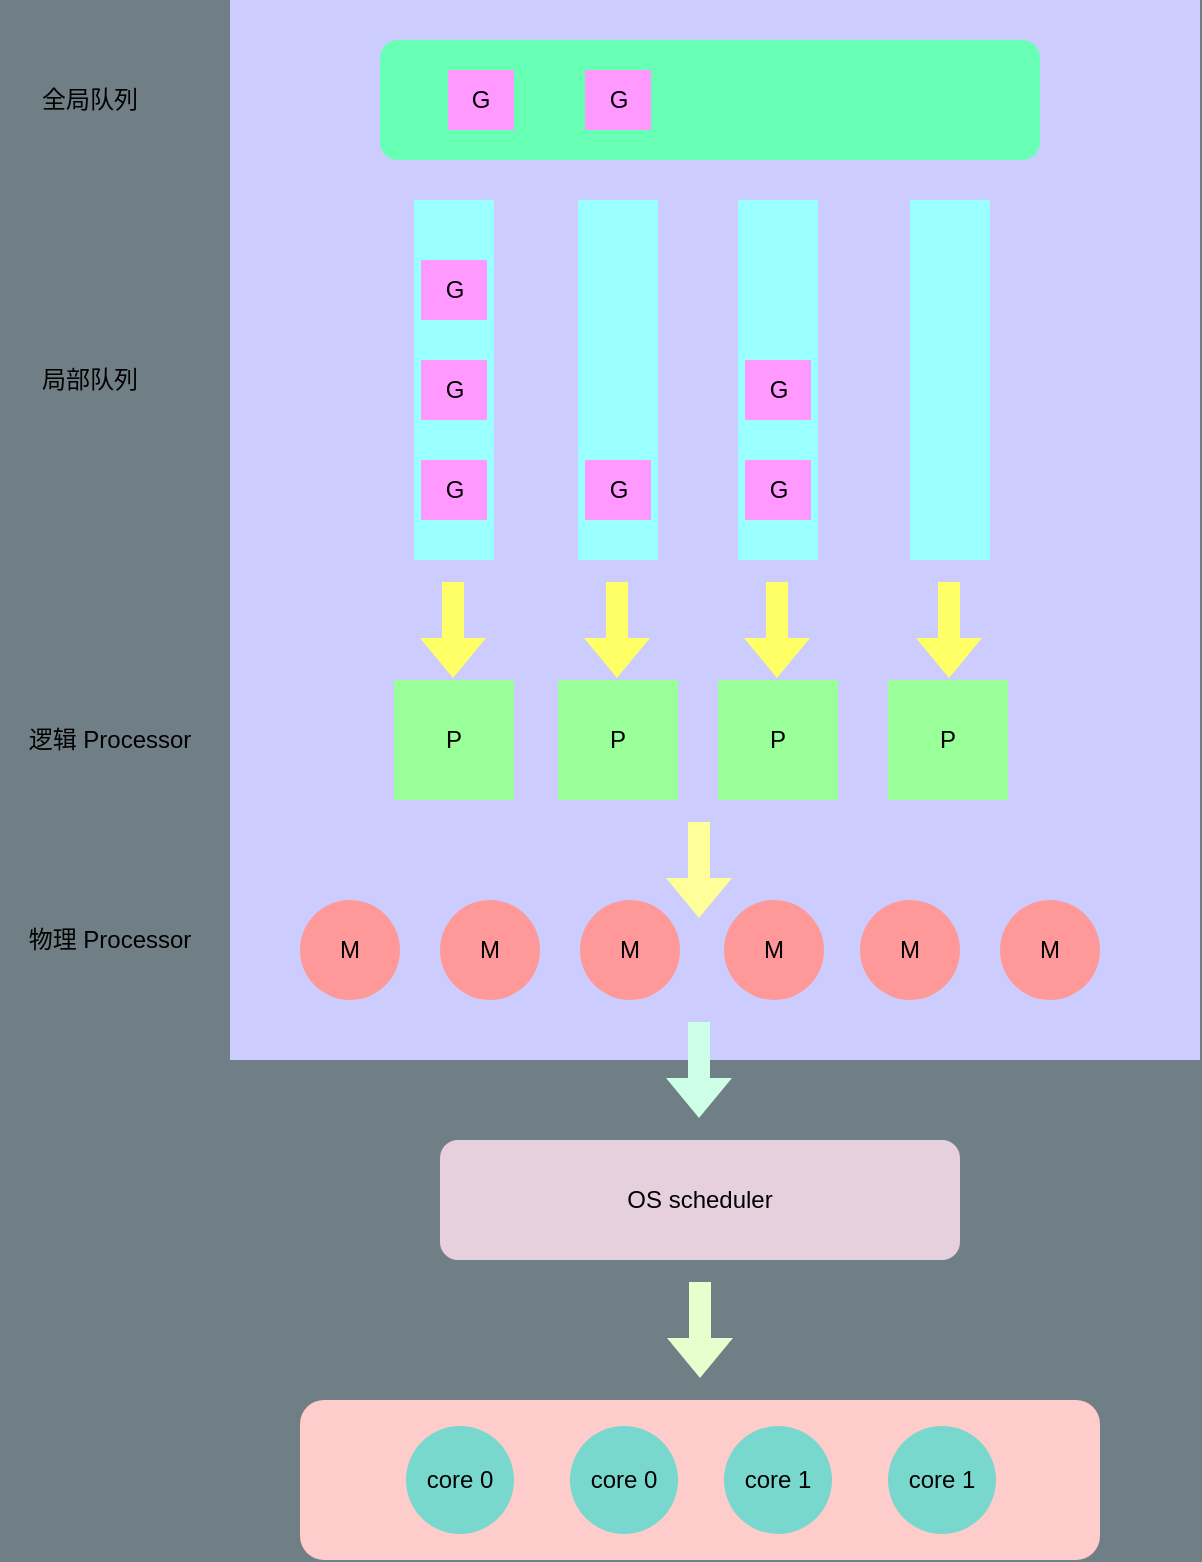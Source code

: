 <mxfile version="13.1.14" type="device"><diagram id="VSArOQDPkqbNzoKQu4Cz" name="第 1 页"><mxGraphModel dx="782" dy="1400" grid="1" gridSize="10" guides="1" tooltips="1" connect="1" arrows="1" fold="1" page="1" pageScale="1" pageWidth="1169" pageHeight="827" background="#707E86" math="0" shadow="0"><root><mxCell id="0"/><mxCell id="1" style="" parent="0"/><mxCell id="IDtUWkn6ooAZtFXca76--14" value="" style="rounded=0;whiteSpace=wrap;html=1;fillColor=#CCCCFF;strokeColor=none;" parent="1" vertex="1"><mxGeometry x="205" y="-130" width="485" height="530" as="geometry"/></mxCell><mxCell id="eAwTyqdy4qIgQUQSG2y4-1" value="" style="rounded=1;whiteSpace=wrap;html=1;fillColor=#FFCCCC;strokeColor=none;" parent="1" vertex="1"><mxGeometry x="240" y="570" width="400" height="80" as="geometry"/></mxCell><mxCell id="eAwTyqdy4qIgQUQSG2y4-2" value="core 0" style="ellipse;whiteSpace=wrap;html=1;aspect=fixed;fillColor=#79D8CE;gradientColor=none;strokeColor=none;" parent="1" vertex="1"><mxGeometry x="375" y="583" width="54" height="54" as="geometry"/></mxCell><mxCell id="eAwTyqdy4qIgQUQSG2y4-3" value="core 1" style="ellipse;whiteSpace=wrap;html=1;aspect=fixed;fillColor=#79D8CE;gradientColor=none;strokeColor=none;" parent="1" vertex="1"><mxGeometry x="452" y="583" width="54" height="54" as="geometry"/></mxCell><mxCell id="IDtUWkn6ooAZtFXca76--1" value="core 0" style="ellipse;whiteSpace=wrap;html=1;aspect=fixed;fillColor=#79D8CE;gradientColor=none;strokeColor=none;" parent="1" vertex="1"><mxGeometry x="293" y="583" width="54" height="54" as="geometry"/></mxCell><mxCell id="IDtUWkn6ooAZtFXca76--2" value="core 1" style="ellipse;whiteSpace=wrap;html=1;aspect=fixed;fillColor=#79D8CE;gradientColor=none;strokeColor=none;" parent="1" vertex="1"><mxGeometry x="534" y="583" width="54" height="54" as="geometry"/></mxCell><mxCell id="IDtUWkn6ooAZtFXca76--3" value="OS scheduler" style="rounded=1;whiteSpace=wrap;html=1;strokeColor=none;fillColor=#E6D0DE;" parent="1" vertex="1"><mxGeometry x="310" y="440" width="260" height="60" as="geometry"/></mxCell><mxCell id="IDtUWkn6ooAZtFXca76--4" value="" style="shape=flexArrow;endArrow=classic;html=1;strokeWidth=2;fillColor=#E6FFCC;strokeColor=none;" parent="1" edge="1"><mxGeometry width="50" height="50" relative="1" as="geometry"><mxPoint x="440" y="510" as="sourcePoint"/><mxPoint x="440" y="560" as="targetPoint"/></mxGeometry></mxCell><mxCell id="IDtUWkn6ooAZtFXca76--5" value="" style="shape=flexArrow;endArrow=classic;html=1;strokeWidth=2;fillColor=#CCFFE6;strokeColor=none;" parent="1" edge="1"><mxGeometry width="50" height="50" relative="1" as="geometry"><mxPoint x="439.5" y="380" as="sourcePoint"/><mxPoint x="439.5" y="430" as="targetPoint"/></mxGeometry></mxCell><mxCell id="IDtUWkn6ooAZtFXca76--7" value="M" style="ellipse;whiteSpace=wrap;html=1;aspect=fixed;fillColor=#FF9999;strokeColor=none;" parent="1" vertex="1"><mxGeometry x="240" y="320" width="50" height="50" as="geometry"/></mxCell><mxCell id="IDtUWkn6ooAZtFXca76--8" value="M" style="ellipse;whiteSpace=wrap;html=1;aspect=fixed;fillColor=#FF9999;strokeColor=none;" parent="1" vertex="1"><mxGeometry x="310" y="320" width="50" height="50" as="geometry"/></mxCell><mxCell id="IDtUWkn6ooAZtFXca76--9" value="M" style="ellipse;whiteSpace=wrap;html=1;aspect=fixed;fillColor=#FF9999;strokeColor=none;" parent="1" vertex="1"><mxGeometry x="380" y="320" width="50" height="50" as="geometry"/></mxCell><mxCell id="IDtUWkn6ooAZtFXca76--10" value="M" style="ellipse;whiteSpace=wrap;html=1;aspect=fixed;fillColor=#FF9999;strokeColor=none;" parent="1" vertex="1"><mxGeometry x="452" y="320" width="50" height="50" as="geometry"/></mxCell><mxCell id="IDtUWkn6ooAZtFXca76--11" value="M" style="ellipse;whiteSpace=wrap;html=1;aspect=fixed;fillColor=#FF9999;strokeColor=none;" parent="1" vertex="1"><mxGeometry x="520" y="320" width="50" height="50" as="geometry"/></mxCell><mxCell id="IDtUWkn6ooAZtFXca76--12" value="M" style="ellipse;whiteSpace=wrap;html=1;aspect=fixed;fillColor=#FF9999;strokeColor=none;" parent="1" vertex="1"><mxGeometry x="590" y="320" width="50" height="50" as="geometry"/></mxCell><mxCell id="IDtUWkn6ooAZtFXca76--15" value="P" style="whiteSpace=wrap;html=1;aspect=fixed;fillColor=#99FF99;strokeColor=none;" parent="1" vertex="1"><mxGeometry x="287" y="210" width="60" height="60" as="geometry"/></mxCell><mxCell id="IDtUWkn6ooAZtFXca76--16" value="P" style="whiteSpace=wrap;html=1;aspect=fixed;fillColor=#99FF99;strokeColor=none;" parent="1" vertex="1"><mxGeometry x="369" y="210" width="60" height="60" as="geometry"/></mxCell><mxCell id="IDtUWkn6ooAZtFXca76--17" value="P" style="whiteSpace=wrap;html=1;aspect=fixed;fillColor=#99FF99;strokeColor=none;" parent="1" vertex="1"><mxGeometry x="449" y="210" width="60" height="60" as="geometry"/></mxCell><mxCell id="IDtUWkn6ooAZtFXca76--18" value="P" style="whiteSpace=wrap;html=1;aspect=fixed;fillColor=#99FF99;strokeColor=none;" parent="1" vertex="1"><mxGeometry x="534" y="210" width="60" height="60" as="geometry"/></mxCell><mxCell id="IDtUWkn6ooAZtFXca76--19" value="" style="rounded=0;whiteSpace=wrap;html=1;fillColor=#99FFFF;strokeColor=none;" parent="1" vertex="1"><mxGeometry x="297" y="-30" width="40" height="180" as="geometry"/></mxCell><mxCell id="IDtUWkn6ooAZtFXca76--20" value="G" style="rounded=0;whiteSpace=wrap;html=1;fillColor=#FF99FF;strokeColor=none;" parent="1" vertex="1"><mxGeometry x="300.5" y="100" width="33" height="30" as="geometry"/></mxCell><mxCell id="IDtUWkn6ooAZtFXca76--21" value="G" style="rounded=0;whiteSpace=wrap;html=1;fillColor=#FF99FF;strokeColor=none;" parent="1" vertex="1"><mxGeometry x="300.5" y="50" width="33" height="30" as="geometry"/></mxCell><mxCell id="IDtUWkn6ooAZtFXca76--22" value="G" style="rounded=0;whiteSpace=wrap;html=1;fillColor=#FF99FF;strokeColor=none;" parent="1" vertex="1"><mxGeometry x="300.5" width="33" height="30" as="geometry"/></mxCell><mxCell id="IDtUWkn6ooAZtFXca76--24" value="" style="shape=flexArrow;endArrow=classic;html=1;strokeWidth=2;fillColor=#FFFF66;strokeColor=none;" parent="1" edge="1"><mxGeometry width="50" height="50" relative="1" as="geometry"><mxPoint x="316.5" y="160" as="sourcePoint"/><mxPoint x="316.5" y="210" as="targetPoint"/></mxGeometry></mxCell><mxCell id="IDtUWkn6ooAZtFXca76--25" value="" style="rounded=0;whiteSpace=wrap;html=1;fillColor=#99FFFF;strokeColor=none;" parent="1" vertex="1"><mxGeometry x="379" y="-30" width="40" height="180" as="geometry"/></mxCell><mxCell id="IDtUWkn6ooAZtFXca76--26" value="G" style="rounded=0;whiteSpace=wrap;html=1;fillColor=#FF99FF;strokeColor=none;" parent="1" vertex="1"><mxGeometry x="382.5" y="100" width="33" height="30" as="geometry"/></mxCell><mxCell id="IDtUWkn6ooAZtFXca76--29" value="" style="shape=flexArrow;endArrow=classic;html=1;strokeWidth=2;fillColor=#FFFF66;strokeColor=none;" parent="1" edge="1"><mxGeometry width="50" height="50" relative="1" as="geometry"><mxPoint x="398.5" y="160" as="sourcePoint"/><mxPoint x="398.5" y="210" as="targetPoint"/></mxGeometry></mxCell><mxCell id="IDtUWkn6ooAZtFXca76--30" value="" style="rounded=0;whiteSpace=wrap;html=1;fillColor=#99FFFF;strokeColor=none;" parent="1" vertex="1"><mxGeometry x="459" y="-30" width="40" height="180" as="geometry"/></mxCell><mxCell id="IDtUWkn6ooAZtFXca76--31" value="G" style="rounded=0;whiteSpace=wrap;html=1;fillColor=#FF99FF;strokeColor=none;" parent="1" vertex="1"><mxGeometry x="462.5" y="100" width="33" height="30" as="geometry"/></mxCell><mxCell id="IDtUWkn6ooAZtFXca76--32" value="G" style="rounded=0;whiteSpace=wrap;html=1;fillColor=#FF99FF;strokeColor=none;" parent="1" vertex="1"><mxGeometry x="462.5" y="50" width="33" height="30" as="geometry"/></mxCell><mxCell id="IDtUWkn6ooAZtFXca76--34" value="" style="shape=flexArrow;endArrow=classic;html=1;strokeWidth=2;fillColor=#FFFF66;strokeColor=none;" parent="1" edge="1"><mxGeometry width="50" height="50" relative="1" as="geometry"><mxPoint x="478.5" y="160" as="sourcePoint"/><mxPoint x="478.5" y="210" as="targetPoint"/></mxGeometry></mxCell><mxCell id="IDtUWkn6ooAZtFXca76--35" value="" style="rounded=0;whiteSpace=wrap;html=1;fillColor=#99FFFF;strokeColor=none;" parent="1" vertex="1"><mxGeometry x="545" y="-30" width="40" height="180" as="geometry"/></mxCell><mxCell id="IDtUWkn6ooAZtFXca76--39" value="" style="shape=flexArrow;endArrow=classic;html=1;strokeWidth=2;fillColor=#FFFF66;strokeColor=none;" parent="1" edge="1"><mxGeometry width="50" height="50" relative="1" as="geometry"><mxPoint x="564.5" y="160" as="sourcePoint"/><mxPoint x="564.5" y="210" as="targetPoint"/></mxGeometry></mxCell><mxCell id="IDtUWkn6ooAZtFXca76--40" value="" style="shape=flexArrow;endArrow=classic;html=1;strokeWidth=2;fillColor=#FFFF99;strokeColor=none;" parent="1" edge="1"><mxGeometry width="50" height="50" relative="1" as="geometry"><mxPoint x="439.5" y="280" as="sourcePoint"/><mxPoint x="439.5" y="330" as="targetPoint"/></mxGeometry></mxCell><mxCell id="IDtUWkn6ooAZtFXca76--42" value="" style="rounded=1;whiteSpace=wrap;html=1;fillColor=#66FFB3;strokeColor=none;" parent="1" vertex="1"><mxGeometry x="280" y="-110" width="330" height="60" as="geometry"/></mxCell><mxCell id="IDtUWkn6ooAZtFXca76--43" value="G" style="rounded=0;whiteSpace=wrap;html=1;fillColor=#FF99FF;strokeColor=none;" parent="1" vertex="1"><mxGeometry x="314" y="-95" width="33" height="30" as="geometry"/></mxCell><mxCell id="IDtUWkn6ooAZtFXca76--45" value="G" style="rounded=0;whiteSpace=wrap;html=1;fillColor=#FF99FF;strokeColor=none;" parent="1" vertex="1"><mxGeometry x="382.5" y="-95" width="33" height="30" as="geometry"/></mxCell><mxCell id="Utv4d4D_c-49d7nFgYjG-1" value="逻辑 Processor" style="text;html=1;strokeColor=none;fillColor=none;align=center;verticalAlign=middle;whiteSpace=wrap;rounded=0;" vertex="1" parent="1"><mxGeometry x="100" y="230" width="90" height="20" as="geometry"/></mxCell><mxCell id="Utv4d4D_c-49d7nFgYjG-2" value="物理 Processor" style="text;html=1;strokeColor=none;fillColor=none;align=center;verticalAlign=middle;whiteSpace=wrap;rounded=0;" vertex="1" parent="1"><mxGeometry x="100" y="330" width="90" height="20" as="geometry"/></mxCell><mxCell id="Utv4d4D_c-49d7nFgYjG-4" value="局部队列" style="text;html=1;strokeColor=none;fillColor=none;align=center;verticalAlign=middle;whiteSpace=wrap;rounded=0;" vertex="1" parent="1"><mxGeometry x="90" y="50" width="90" height="20" as="geometry"/></mxCell><mxCell id="Utv4d4D_c-49d7nFgYjG-5" value="全局队列" style="text;html=1;strokeColor=none;fillColor=none;align=center;verticalAlign=middle;whiteSpace=wrap;rounded=0;" vertex="1" parent="1"><mxGeometry x="90" y="-90" width="90" height="20" as="geometry"/></mxCell></root></mxGraphModel></diagram></mxfile>